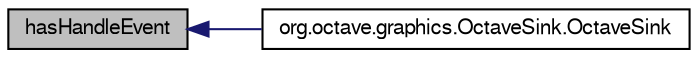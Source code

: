 digraph G
{
  edge [fontname="FreeSans",fontsize="10",labelfontname="FreeSans",labelfontsize="10"];
  node [fontname="FreeSans",fontsize="10",shape=record];
  rankdir="LR";
  Node1 [label="hasHandleEvent",height=0.2,width=0.4,color="black", fillcolor="grey75", style="filled" fontcolor="black"];
  Node1 -> Node2 [dir="back",color="midnightblue",fontsize="10",style="solid",fontname="FreeSans"];
  Node2 [label="org.octave.graphics.OctaveSink.OctaveSink",height=0.2,width=0.4,color="black", fillcolor="white", style="filled",URL="$classorg_1_1octave_1_1graphics_1_1_octave_sink.html#a2541f4d15fa1dd5809fd69ab4f3dd5a6"];
}
